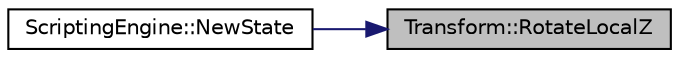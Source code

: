 digraph "Transform::RotateLocalZ"
{
 // LATEX_PDF_SIZE
  edge [fontname="Helvetica",fontsize="10",labelfontname="Helvetica",labelfontsize="10"];
  node [fontname="Helvetica",fontsize="10",shape=record];
  rankdir="RL";
  Node239 [label="Transform::RotateLocalZ",height=0.2,width=0.4,color="black", fillcolor="grey75", style="filled", fontcolor="black",tooltip="Rotates the transform around the Z axis."];
  Node239 -> Node240 [dir="back",color="midnightblue",fontsize="10",style="solid",fontname="Helvetica"];
  Node240 [label="ScriptingEngine::NewState",height=0.2,width=0.4,color="black", fillcolor="white", style="filled",URL="$class_scripting_engine.html#a125a0c206da8e74b8f6664c4e523606a",tooltip="Sets up the engine with initial processes and variables and exposes engine functionality to lua."];
}
